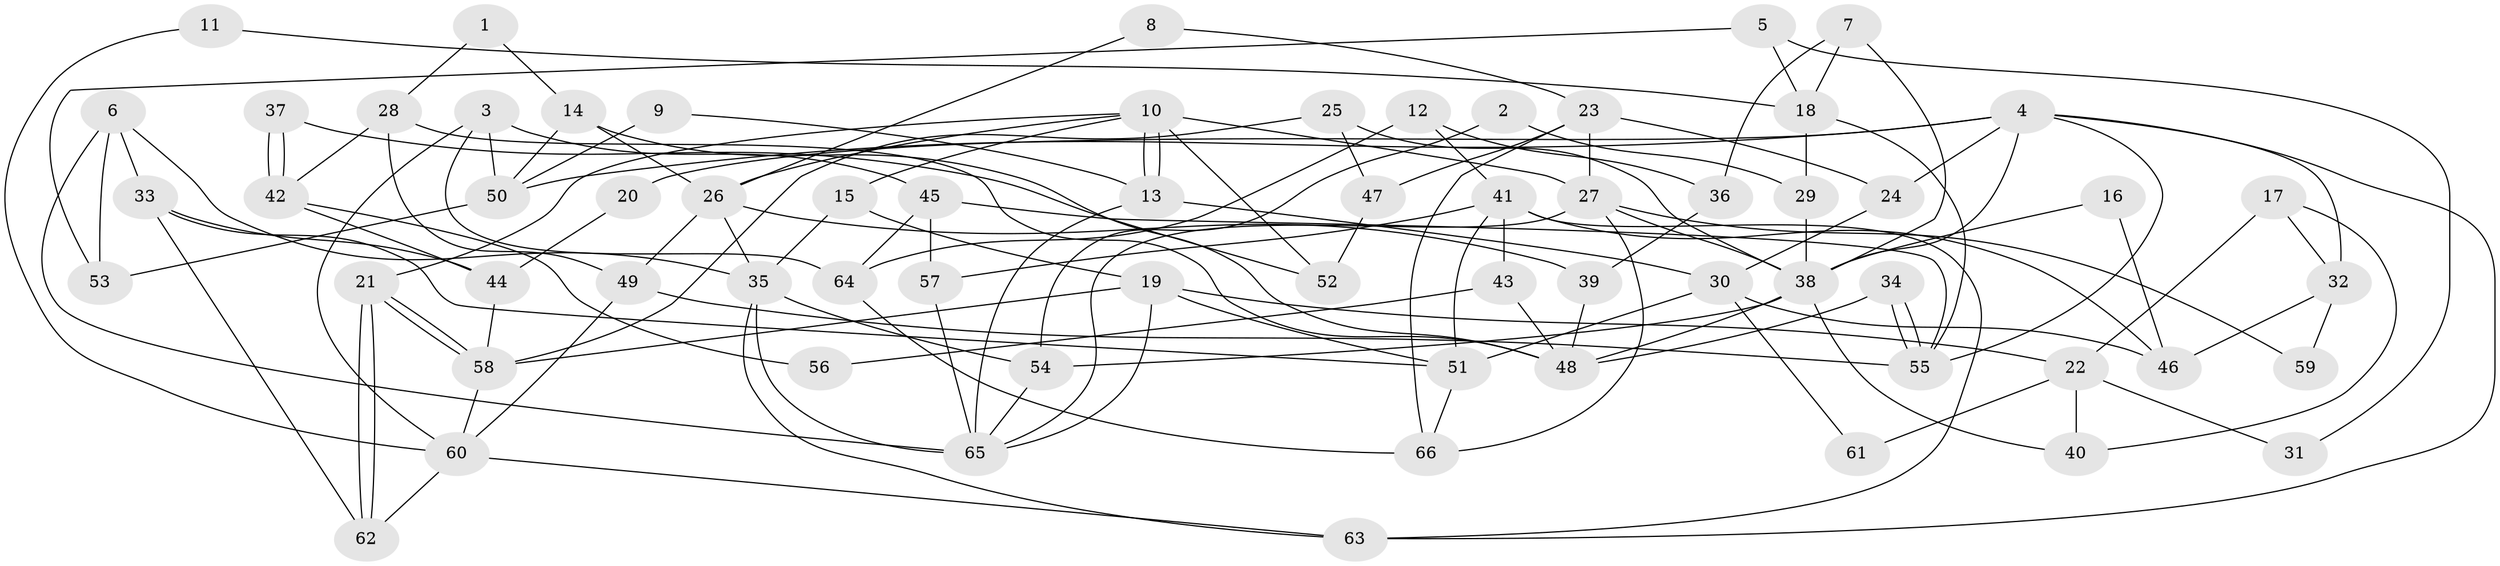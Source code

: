 // coarse degree distribution, {9: 0.06521739130434782, 2: 0.1956521739130435, 5: 0.15217391304347827, 15: 0.021739130434782608, 3: 0.30434782608695654, 10: 0.021739130434782608, 4: 0.13043478260869565, 8: 0.043478260869565216, 6: 0.043478260869565216, 7: 0.021739130434782608}
// Generated by graph-tools (version 1.1) at 2025/18/03/04/25 18:18:46]
// undirected, 66 vertices, 132 edges
graph export_dot {
graph [start="1"]
  node [color=gray90,style=filled];
  1;
  2;
  3;
  4;
  5;
  6;
  7;
  8;
  9;
  10;
  11;
  12;
  13;
  14;
  15;
  16;
  17;
  18;
  19;
  20;
  21;
  22;
  23;
  24;
  25;
  26;
  27;
  28;
  29;
  30;
  31;
  32;
  33;
  34;
  35;
  36;
  37;
  38;
  39;
  40;
  41;
  42;
  43;
  44;
  45;
  46;
  47;
  48;
  49;
  50;
  51;
  52;
  53;
  54;
  55;
  56;
  57;
  58;
  59;
  60;
  61;
  62;
  63;
  64;
  65;
  66;
  1 -- 28;
  1 -- 14;
  2 -- 54;
  2 -- 29;
  3 -- 45;
  3 -- 60;
  3 -- 50;
  3 -- 64;
  4 -- 55;
  4 -- 24;
  4 -- 20;
  4 -- 32;
  4 -- 38;
  4 -- 50;
  4 -- 63;
  5 -- 18;
  5 -- 53;
  5 -- 31;
  6 -- 35;
  6 -- 33;
  6 -- 53;
  6 -- 65;
  7 -- 38;
  7 -- 36;
  7 -- 18;
  8 -- 26;
  8 -- 23;
  9 -- 13;
  9 -- 50;
  10 -- 21;
  10 -- 13;
  10 -- 13;
  10 -- 15;
  10 -- 26;
  10 -- 27;
  10 -- 52;
  11 -- 60;
  11 -- 18;
  12 -- 64;
  12 -- 41;
  12 -- 36;
  13 -- 65;
  13 -- 30;
  14 -- 50;
  14 -- 26;
  14 -- 48;
  15 -- 35;
  15 -- 19;
  16 -- 46;
  16 -- 38;
  17 -- 40;
  17 -- 32;
  17 -- 22;
  18 -- 55;
  18 -- 29;
  19 -- 58;
  19 -- 22;
  19 -- 51;
  19 -- 65;
  20 -- 44;
  21 -- 62;
  21 -- 62;
  21 -- 58;
  21 -- 58;
  22 -- 31;
  22 -- 40;
  22 -- 61;
  23 -- 27;
  23 -- 66;
  23 -- 24;
  23 -- 47;
  24 -- 30;
  25 -- 58;
  25 -- 38;
  25 -- 47;
  26 -- 35;
  26 -- 39;
  26 -- 49;
  27 -- 65;
  27 -- 38;
  27 -- 59;
  27 -- 66;
  28 -- 48;
  28 -- 42;
  28 -- 49;
  29 -- 38;
  30 -- 51;
  30 -- 46;
  30 -- 61;
  32 -- 46;
  32 -- 59;
  33 -- 51;
  33 -- 62;
  33 -- 44;
  34 -- 55;
  34 -- 55;
  34 -- 48;
  35 -- 65;
  35 -- 54;
  35 -- 63;
  36 -- 39;
  37 -- 52;
  37 -- 42;
  37 -- 42;
  38 -- 40;
  38 -- 48;
  38 -- 54;
  39 -- 48;
  41 -- 63;
  41 -- 57;
  41 -- 43;
  41 -- 46;
  41 -- 51;
  42 -- 44;
  42 -- 56;
  43 -- 48;
  43 -- 56;
  44 -- 58;
  45 -- 64;
  45 -- 55;
  45 -- 57;
  47 -- 52;
  49 -- 55;
  49 -- 60;
  50 -- 53;
  51 -- 66;
  54 -- 65;
  57 -- 65;
  58 -- 60;
  60 -- 63;
  60 -- 62;
  64 -- 66;
}
